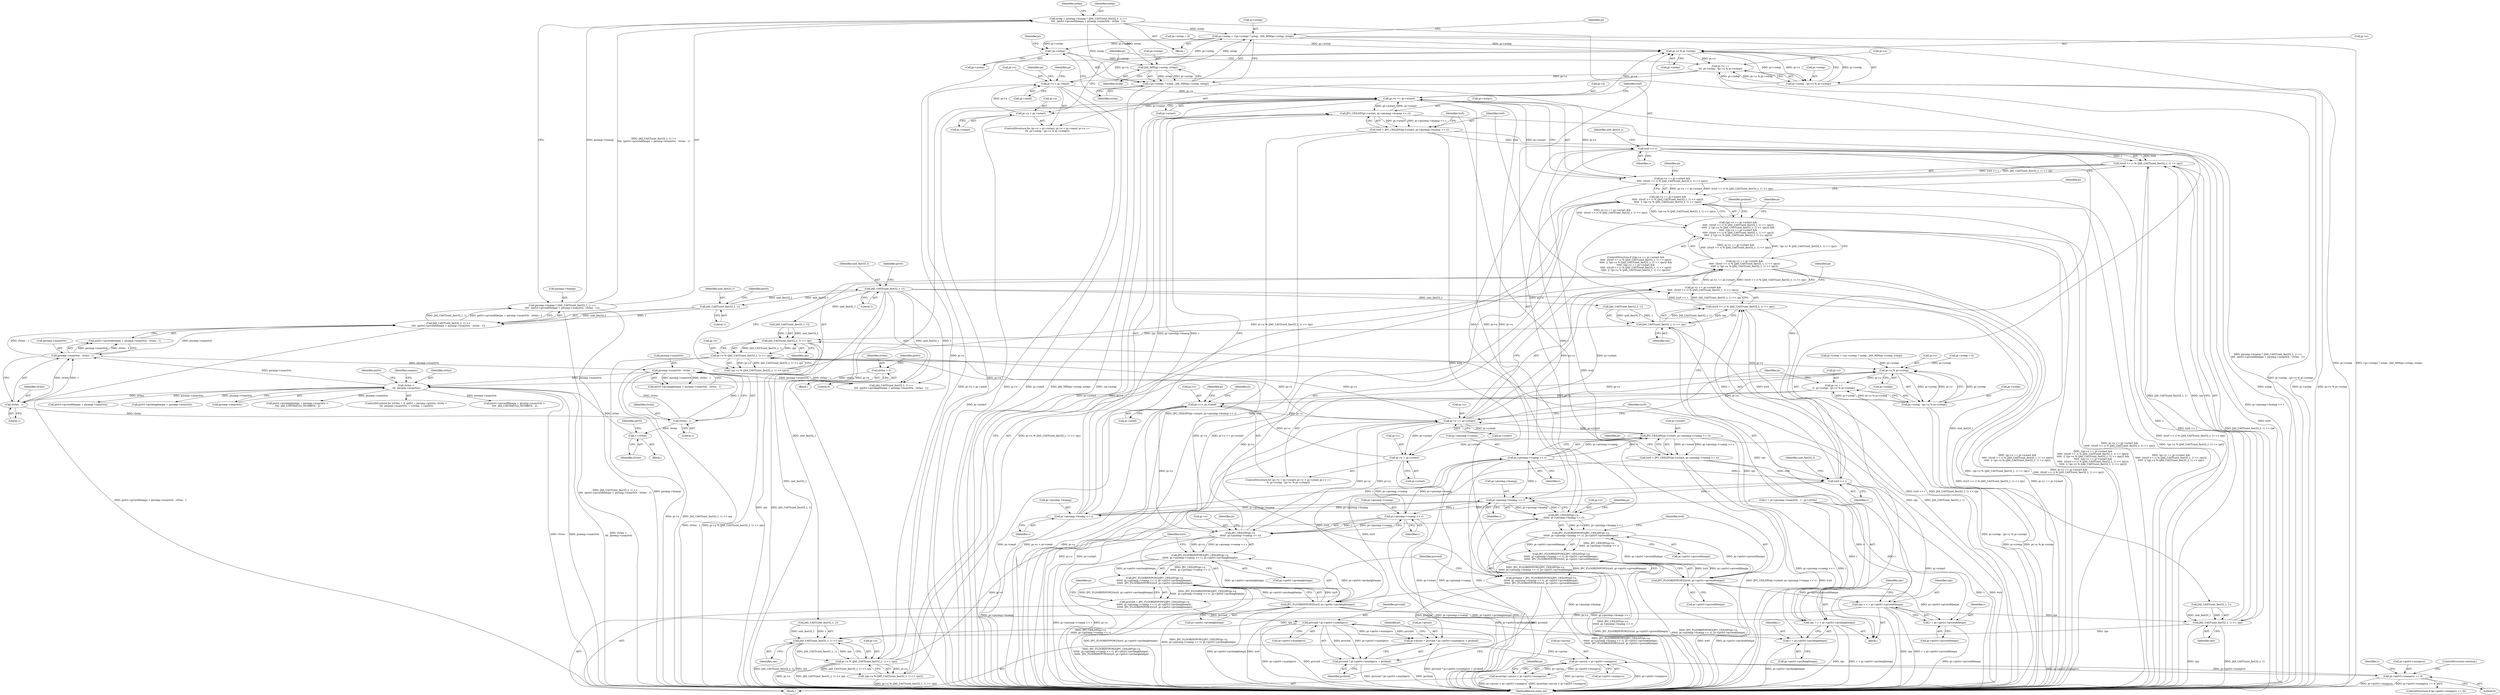 digraph "0_jasper_f25486c3d4aa472fec79150f2c41ed4333395d3d@integer" {
"1000212" [label="(Call,xstep = picomp->hsamp * (JAS_CAST(uint_fast32_t, 1) <<\n\t\t\t\t  (pirlvl->prcwidthexpn + picomp->numrlvls - rlvlno - 1)))"];
"1000214" [label="(Call,picomp->hsamp * (JAS_CAST(uint_fast32_t, 1) <<\n\t\t\t\t  (pirlvl->prcwidthexpn + picomp->numrlvls - rlvlno - 1)))"];
"1000218" [label="(Call,JAS_CAST(uint_fast32_t, 1) <<\n\t\t\t\t  (pirlvl->prcwidthexpn + picomp->numrlvls - rlvlno - 1))"];
"1000219" [label="(Call,JAS_CAST(uint_fast32_t, 1))"];
"1000240" [label="(Call,JAS_CAST(uint_fast32_t, 1))"];
"1000226" [label="(Call,picomp->numrlvls - rlvlno - 1)"];
"1000173" [label="(Call,rlvlno <\n \t\t\t  picomp->numrlvls)"];
"1000165" [label="(Call,rlvlno = 0)"];
"1000179" [label="(Call,++rlvlno)"];
"1000251" [label="(Call,rlvlno - 1)"];
"1000230" [label="(Call,rlvlno - 1)"];
"1000247" [label="(Call,picomp->numrlvls - rlvlno - 1)"];
"1000254" [label="(Call,pi->xstep = (!pi->xstep) ? xstep : JAS_MIN(pi->xstep, xstep))"];
"1000259" [label="(Call,!pi->xstep)"];
"1000264" [label="(Call,JAS_MIN(pi->xstep, xstep))"];
"1000258" [label="(Call,(!pi->xstep) ? xstep : JAS_MIN(pi->xstep, xstep))"];
"1000371" [label="(Call,pi->x % pi->xstep)"];
"1000363" [label="(Call,pi->x +=\n\t\t\t  pi->xstep - (pi->x % pi->xstep))"];
"1000356" [label="(Call,pi->x < pi->xend)"];
"1000524" [label="(Call,pi->x == pi->xstart)"];
"1000349" [label="(Call,pi->x = pi->xstart)"];
"1000496" [label="(Call,JPC_CEILDIV(pi->xstart, pi->picomp->hsamp << r))"];
"1000494" [label="(Call,trx0 = JPC_CEILDIV(pi->xstart, pi->picomp->hsamp << r))"];
"1000532" [label="(Call,trx0 << r)"];
"1000531" [label="(Call,(trx0 << r) % (JAS_CAST(uint_fast32_t, 1) << rpx))"];
"1000523" [label="(Call,pi->x == pi->xstart &&\n\t\t\t\t\t  ((trx0 << r) % (JAS_CAST(uint_fast32_t, 1) << rpx)))"];
"1000522" [label="(Call,(pi->x == pi->xstart &&\n\t\t\t\t\t  ((trx0 << r) % (JAS_CAST(uint_fast32_t, 1) << rpx)))\n\t\t\t\t\t  || !(pi->x % (JAS_CAST(uint_fast32_t, 1) << rpx)))"];
"1000521" [label="(Call,((pi->x == pi->xstart &&\n\t\t\t\t\t  ((trx0 << r) % (JAS_CAST(uint_fast32_t, 1) << rpx)))\n\t\t\t\t\t  || !(pi->x % (JAS_CAST(uint_fast32_t, 1) << rpx))) &&\n\t\t\t\t\t  ((pi->y == pi->ystart &&\n\t\t\t\t\t  ((try0 << r) % (JAS_CAST(uint_fast32_t, 1) << rpy)))\n\t\t\t\t\t  || !(pi->y % (JAS_CAST(uint_fast32_t, 1) << rpy))))"];
"1000560" [label="(Call,try0 << r)"];
"1000559" [label="(Call,(try0 << r) % (JAS_CAST(uint_fast32_t, 1) << rpy))"];
"1000551" [label="(Call,pi->y == pi->ystart &&\n\t\t\t\t\t  ((try0 << r) % (JAS_CAST(uint_fast32_t, 1) << rpy)))"];
"1000550" [label="(Call,(pi->y == pi->ystart &&\n\t\t\t\t\t  ((try0 << r) % (JAS_CAST(uint_fast32_t, 1) << rpy)))\n\t\t\t\t\t  || !(pi->y % (JAS_CAST(uint_fast32_t, 1) << rpy)))"];
"1000587" [label="(Call,pi->picomp->hsamp << r)"];
"1000500" [label="(Call,pi->picomp->hsamp << r)"];
"1000513" [label="(Call,pi->picomp->vsamp << r)"];
"1000509" [label="(Call,JPC_CEILDIV(pi->ystart, pi->picomp->vsamp << r))"];
"1000318" [label="(Call,pi->y = pi->ystart)"];
"1000325" [label="(Call,pi->y < pi->yend)"];
"1000340" [label="(Call,pi->y % pi->ystep)"];
"1000332" [label="(Call,pi->y +=\n\t\t  pi->ystep - (pi->y % pi->ystep))"];
"1000336" [label="(Call,pi->ystep - (pi->y % pi->ystep))"];
"1000552" [label="(Call,pi->y == pi->ystart)"];
"1000569" [label="(Call,pi->y % (JAS_CAST(uint_fast32_t, 1) << rpy))"];
"1000568" [label="(Call,!(pi->y % (JAS_CAST(uint_fast32_t, 1) << rpy)))"];
"1000610" [label="(Call,JPC_CEILDIV(pi->y,\n\t\t\t\t\t\t  pi->picomp->vsamp << r))"];
"1000609" [label="(Call,JPC_FLOORDIVPOW2(JPC_CEILDIV(pi->y,\n\t\t\t\t\t\t  pi->picomp->vsamp << r), pi->pirlvl->prcheightexpn))"];
"1000608" [label="(Call,JPC_FLOORDIVPOW2(JPC_CEILDIV(pi->y,\n\t\t\t\t\t\t  pi->picomp->vsamp << r), pi->pirlvl->prcheightexpn) -\n\t\t\t\t\t\t  JPC_FLOORDIVPOW2(try0, pi->pirlvl->prcheightexpn))"];
"1000606" [label="(Call,prcvind = JPC_FLOORDIVPOW2(JPC_CEILDIV(pi->y,\n\t\t\t\t\t\t  pi->picomp->vsamp << r), pi->pirlvl->prcheightexpn) -\n\t\t\t\t\t\t  JPC_FLOORDIVPOW2(try0, pi->pirlvl->prcheightexpn))"];
"1000638" [label="(Call,prcvind * pi->pirlvl->numhprcs)"];
"1000633" [label="(Call,pi->prcno = prcvind * pi->pirlvl->numhprcs + prchind)"];
"1000647" [label="(Call,pi->prcno < pi->pirlvl->numprcs)"];
"1000454" [label="(Call,pi->pirlvl->numprcs == 0)"];
"1000646" [label="(Call,assert(pi->prcno < pi->pirlvl->numprcs))"];
"1000637" [label="(Call,prcvind * pi->pirlvl->numhprcs + prchind)"];
"1000626" [label="(Call,JPC_FLOORDIVPOW2(try0, pi->pirlvl->prcheightexpn))"];
"1000485" [label="(Call,rpy = r + pi->pirlvl->prcheightexpn)"];
"1000563" [label="(Call,JAS_CAST(uint_fast32_t, 1) << rpy)"];
"1000573" [label="(Call,JAS_CAST(uint_fast32_t, 1) << rpy)"];
"1000487" [label="(Call,r + pi->pirlvl->prcheightexpn)"];
"1000507" [label="(Call,try0 = JPC_CEILDIV(pi->ystart, pi->picomp->vsamp << r))"];
"1000614" [label="(Call,pi->picomp->vsamp << r)"];
"1000583" [label="(Call,JPC_CEILDIV(pi->x,\n\t\t\t\t\t\t  pi->picomp->hsamp << r))"];
"1000582" [label="(Call,JPC_FLOORDIVPOW2(JPC_CEILDIV(pi->x,\n\t\t\t\t\t\t  pi->picomp->hsamp << r), pi->pirlvl->prcwidthexpn))"];
"1000581" [label="(Call,JPC_FLOORDIVPOW2(JPC_CEILDIV(pi->x,\n\t\t\t\t\t\t  pi->picomp->hsamp << r), pi->pirlvl->prcwidthexpn) -\n\t\t\t\t\t\t  JPC_FLOORDIVPOW2(trx0, pi->pirlvl->prcwidthexpn))"];
"1000579" [label="(Call,prchind = JPC_FLOORDIVPOW2(JPC_CEILDIV(pi->x,\n\t\t\t\t\t\t  pi->picomp->hsamp << r), pi->pirlvl->prcwidthexpn) -\n\t\t\t\t\t\t  JPC_FLOORDIVPOW2(trx0, pi->pirlvl->prcwidthexpn))"];
"1000599" [label="(Call,JPC_FLOORDIVPOW2(trx0, pi->pirlvl->prcwidthexpn))"];
"1000476" [label="(Call,rpx = r + pi->pirlvl->prcwidthexpn)"];
"1000535" [label="(Call,JAS_CAST(uint_fast32_t, 1) << rpx)"];
"1000545" [label="(Call,JAS_CAST(uint_fast32_t, 1) << rpx)"];
"1000541" [label="(Call,pi->x % (JAS_CAST(uint_fast32_t, 1) << rpx))"];
"1000540" [label="(Call,!(pi->x % (JAS_CAST(uint_fast32_t, 1) << rpx)))"];
"1000478" [label="(Call,r + pi->pirlvl->prcwidthexpn)"];
"1000367" [label="(Call,pi->xstep - (pi->x % pi->xstep))"];
"1000351" [label="(Identifier,pi)"];
"1000227" [label="(Call,picomp->numrlvls)"];
"1000649" [label="(Identifier,pi)"];
"1000588" [label="(Call,pi->picomp->hsamp)"];
"1000577" [label="(Identifier,rpy)"];
"1000638" [label="(Call,prcvind * pi->pirlvl->numhprcs)"];
"1000621" [label="(Call,pi->pirlvl->prcheightexpn)"];
"1000606" [label="(Call,prcvind = JPC_FLOORDIVPOW2(JPC_CEILDIV(pi->y,\n\t\t\t\t\t\t  pi->picomp->vsamp << r), pi->pirlvl->prcheightexpn) -\n\t\t\t\t\t\t  JPC_FLOORDIVPOW2(try0, pi->pirlvl->prcheightexpn))"];
"1000165" [label="(Call,rlvlno = 0)"];
"1000550" [label="(Call,(pi->y == pi->ystart &&\n\t\t\t\t\t  ((try0 << r) % (JAS_CAST(uint_fast32_t, 1) << rpy)))\n\t\t\t\t\t  || !(pi->y % (JAS_CAST(uint_fast32_t, 1) << rpy)))"];
"1000327" [label="(Identifier,pi)"];
"1000353" [label="(Call,pi->xstart)"];
"1000254" [label="(Call,pi->xstep = (!pi->xstep) ? xstep : JAS_MIN(pi->xstep, xstep))"];
"1000640" [label="(Call,pi->pirlvl->numhprcs)"];
"1000634" [label="(Call,pi->prcno)"];
"1000564" [label="(Call,JAS_CAST(uint_fast32_t, 1))"];
"1000532" [label="(Call,trx0 << r)"];
"1000269" [label="(Call,pi->ystep = (!pi->ystep) ? ystep : JAS_MIN(pi->ystep, ystep))"];
"1000243" [label="(Call,pirlvl->prcheightexpn + picomp->numrlvls - rlvlno - 1)"];
"1000479" [label="(Identifier,r)"];
"1000212" [label="(Call,xstep = picomp->hsamp * (JAS_CAST(uint_fast32_t, 1) <<\n\t\t\t\t  (pirlvl->prcwidthexpn + picomp->numrlvls - rlvlno - 1)))"];
"1000541" [label="(Call,pi->x % (JAS_CAST(uint_fast32_t, 1) << rpx))"];
"1000218" [label="(Call,JAS_CAST(uint_fast32_t, 1) <<\n\t\t\t\t  (pirlvl->prcwidthexpn + picomp->numrlvls - rlvlno - 1))"];
"1000537" [label="(Identifier,uint_fast32_t)"];
"1000551" [label="(Call,pi->y == pi->ystart &&\n\t\t\t\t\t  ((try0 << r) % (JAS_CAST(uint_fast32_t, 1) << rpy)))"];
"1000356" [label="(Call,pi->x < pi->xend)"];
"1000242" [label="(Literal,1)"];
"1000159" [label="(Identifier,compno)"];
"1000255" [label="(Call,pi->xstep)"];
"1000186" [label="(Call,pirlvl->prcwidthexpn + picomp->numrlvls >\n \t\t\t\t  JAS_UINTFAST32_NUMBITS - 2)"];
"1000528" [label="(Call,pi->xstart)"];
"1000531" [label="(Call,(trx0 << r) % (JAS_CAST(uint_fast32_t, 1) << rpx))"];
"1000507" [label="(Call,try0 = JPC_CEILDIV(pi->ystart, pi->picomp->vsamp << r))"];
"1000336" [label="(Call,pi->ystep - (pi->y % pi->ystep))"];
"1000260" [label="(Call,pi->xstep)"];
"1000523" [label="(Call,pi->x == pi->xstart &&\n\t\t\t\t\t  ((trx0 << r) % (JAS_CAST(uint_fast32_t, 1) << rpx)))"];
"1000561" [label="(Identifier,try0)"];
"1000608" [label="(Call,JPC_FLOORDIVPOW2(JPC_CEILDIV(pi->y,\n\t\t\t\t\t\t  pi->picomp->vsamp << r), pi->pirlvl->prcheightexpn) -\n\t\t\t\t\t\t  JPC_FLOORDIVPOW2(try0, pi->pirlvl->prcheightexpn))"];
"1000645" [label="(Identifier,prchind)"];
"1000454" [label="(Call,pi->pirlvl->numprcs == 0)"];
"1000221" [label="(Literal,1)"];
"1000477" [label="(Identifier,rpx)"];
"1000187" [label="(Call,pirlvl->prcwidthexpn + picomp->numrlvls)"];
"1000341" [label="(Call,pi->y)"];
"1000183" [label="(Block,)"];
"1000611" [label="(Call,pi->y)"];
"1000647" [label="(Call,pi->prcno < pi->pirlvl->numprcs)"];
"1000486" [label="(Identifier,rpy)"];
"1000601" [label="(Call,pi->pirlvl->prcwidthexpn)"];
"1000326" [label="(Call,pi->y)"];
"1000545" [label="(Call,JAS_CAST(uint_fast32_t, 1) << rpx)"];
"1000584" [label="(Call,pi->x)"];
"1000568" [label="(Call,!(pi->y % (JAS_CAST(uint_fast32_t, 1) << rpy)))"];
"1000314" [label="(Identifier,pi)"];
"1000215" [label="(Call,picomp->hsamp)"];
"1000348" [label="(ControlStructure,for (pi->x = pi->xstart; pi->x < pi->xend; pi->x +=\n\t\t\t  pi->xstep - (pi->x % pi->xstep)))"];
"1000556" [label="(Call,pi->ystart)"];
"1000251" [label="(Call,rlvlno - 1)"];
"1000573" [label="(Call,JAS_CAST(uint_fast32_t, 1) << rpy)"];
"1000635" [label="(Identifier,pi)"];
"1000600" [label="(Identifier,trx0)"];
"1000248" [label="(Call,picomp->numrlvls)"];
"1000174" [label="(Identifier,rlvlno)"];
"1000508" [label="(Identifier,try0)"];
"1000137" [label="(Call,pi->ystep = 0)"];
"1000234" [label="(Identifier,ystep)"];
"1000372" [label="(Call,pi->x)"];
"1000318" [label="(Call,pi->y = pi->ystart)"];
"1000214" [label="(Call,picomp->hsamp * (JAS_CAST(uint_fast32_t, 1) <<\n\t\t\t\t  (pirlvl->prcwidthexpn + picomp->numrlvls - rlvlno - 1)))"];
"1000596" [label="(Identifier,pi)"];
"1000258" [label="(Call,(!pi->xstep) ? xstep : JAS_MIN(pi->xstep, xstep))"];
"1000478" [label="(Call,r + pi->pirlvl->prcwidthexpn)"];
"1000536" [label="(Call,JAS_CAST(uint_fast32_t, 1))"];
"1000375" [label="(Call,pi->xstep)"];
"1000268" [label="(Identifier,xstep)"];
"1000198" [label="(Call,pirlvl->prcheightexpn + picomp->numrlvls)"];
"1000213" [label="(Identifier,xstep)"];
"1000349" [label="(Call,pi->x = pi->xstart)"];
"1000525" [label="(Call,pi->x)"];
"1000224" [label="(Identifier,pirlvl)"];
"1000609" [label="(Call,JPC_FLOORDIVPOW2(JPC_CEILDIV(pi->y,\n\t\t\t\t\t\t  pi->picomp->vsamp << r), pi->pirlvl->prcheightexpn))"];
"1000241" [label="(Identifier,uint_fast32_t)"];
"1000543" [label="(Identifier,pi)"];
"1000175" [label="(Call,picomp->numrlvls)"];
"1000513" [label="(Call,pi->picomp->vsamp << r)"];
"1000563" [label="(Call,JAS_CAST(uint_fast32_t, 1) << rpy)"];
"1000178" [label="(Block,)"];
"1000552" [label="(Call,pi->y == pi->ystart)"];
"1000633" [label="(Call,pi->prcno = prcvind * pi->pirlvl->numhprcs + prchind)"];
"1000712" [label="(MethodReturn,static int)"];
"1000266" [label="(Identifier,pi)"];
"1000578" [label="(Block,)"];
"1000626" [label="(Call,JPC_FLOORDIVPOW2(try0, pi->pirlvl->prcheightexpn))"];
"1000535" [label="(Call,JAS_CAST(uint_fast32_t, 1) << rpx)"];
"1000367" [label="(Call,pi->xstep - (pi->x % pi->xstep))"];
"1000464" [label="(Identifier,r)"];
"1000610" [label="(Call,JPC_CEILDIV(pi->y,\n\t\t\t\t\t\t  pi->picomp->vsamp << r))"];
"1000371" [label="(Call,pi->x % pi->xstep)"];
"1000360" [label="(Call,pi->xend)"];
"1000485" [label="(Call,rpy = r + pi->pirlvl->prcheightexpn)"];
"1000521" [label="(Call,((pi->x == pi->xstart &&\n\t\t\t\t\t  ((trx0 << r) % (JAS_CAST(uint_fast32_t, 1) << rpx)))\n\t\t\t\t\t  || !(pi->x % (JAS_CAST(uint_fast32_t, 1) << rpx))) &&\n\t\t\t\t\t  ((pi->y == pi->ystart &&\n\t\t\t\t\t  ((try0 << r) % (JAS_CAST(uint_fast32_t, 1) << rpy)))\n\t\t\t\t\t  || !(pi->y % (JAS_CAST(uint_fast32_t, 1) << rpy))))"];
"1000646" [label="(Call,assert(pi->prcno < pi->pirlvl->numprcs))"];
"1000526" [label="(Identifier,pi)"];
"1000166" [label="(Identifier,rlvlno)"];
"1000496" [label="(Call,JPC_CEILDIV(pi->xstart, pi->picomp->hsamp << r))"];
"1000520" [label="(ControlStructure,if (((pi->x == pi->xstart &&\n\t\t\t\t\t  ((trx0 << r) % (JAS_CAST(uint_fast32_t, 1) << rpx)))\n\t\t\t\t\t  || !(pi->x % (JAS_CAST(uint_fast32_t, 1) << rpx))) &&\n\t\t\t\t\t  ((pi->y == pi->ystart &&\n\t\t\t\t\t  ((try0 << r) % (JAS_CAST(uint_fast32_t, 1) << rpy)))\n\t\t\t\t\t  || !(pi->y % (JAS_CAST(uint_fast32_t, 1) << rpy)))))"];
"1000546" [label="(Call,JAS_CAST(uint_fast32_t, 1))"];
"1000337" [label="(Call,pi->ystep)"];
"1000581" [label="(Call,JPC_FLOORDIVPOW2(JPC_CEILDIV(pi->x,\n\t\t\t\t\t\t  pi->picomp->hsamp << r), pi->pirlvl->prcwidthexpn) -\n\t\t\t\t\t\t  JPC_FLOORDIVPOW2(trx0, pi->pirlvl->prcwidthexpn))"];
"1000522" [label="(Call,(pi->x == pi->xstart &&\n\t\t\t\t\t  ((trx0 << r) % (JAS_CAST(uint_fast32_t, 1) << rpx)))\n\t\t\t\t\t  || !(pi->x % (JAS_CAST(uint_fast32_t, 1) << rpx)))"];
"1000637" [label="(Call,prcvind * pi->pirlvl->numhprcs + prchind)"];
"1000639" [label="(Identifier,prcvind)"];
"1000173" [label="(Call,rlvlno <\n \t\t\t  picomp->numrlvls)"];
"1000628" [label="(Call,pi->pirlvl->prcheightexpn)"];
"1000222" [label="(Call,pirlvl->prcwidthexpn + picomp->numrlvls - rlvlno - 1)"];
"1000648" [label="(Call,pi->prcno)"];
"1000259" [label="(Call,!pi->xstep)"];
"1000357" [label="(Call,pi->x)"];
"1000322" [label="(Call,pi->ystart)"];
"1000240" [label="(Call,JAS_CAST(uint_fast32_t, 1))"];
"1000169" [label="(Identifier,pirlvl)"];
"1000559" [label="(Call,(try0 << r) % (JAS_CAST(uint_fast32_t, 1) << rpy))"];
"1000514" [label="(Call,pi->picomp->vsamp)"];
"1000334" [label="(Identifier,pi)"];
"1000569" [label="(Call,pi->y % (JAS_CAST(uint_fast32_t, 1) << rpy))"];
"1000587" [label="(Call,pi->picomp->hsamp << r)"];
"1000489" [label="(Call,pi->pirlvl->prcheightexpn)"];
"1000488" [label="(Identifier,r)"];
"1000594" [label="(Call,pi->pirlvl->prcwidthexpn)"];
"1000554" [label="(Identifier,pi)"];
"1000476" [label="(Call,rpx = r + pi->pirlvl->prcwidthexpn)"];
"1000252" [label="(Identifier,rlvlno)"];
"1000265" [label="(Call,pi->xstep)"];
"1000580" [label="(Identifier,prchind)"];
"1000460" [label="(Literal,0)"];
"1000219" [label="(Call,JAS_CAST(uint_fast32_t, 1))"];
"1000164" [label="(Block,)"];
"1000383" [label="(Identifier,pi)"];
"1000509" [label="(Call,JPC_CEILDIV(pi->ystart, pi->picomp->vsamp << r))"];
"1000364" [label="(Call,pi->x)"];
"1000340" [label="(Call,pi->y % pi->ystep)"];
"1000627" [label="(Identifier,try0)"];
"1000332" [label="(Call,pi->y +=\n\t\t  pi->ystep - (pi->y % pi->ystep))"];
"1000542" [label="(Call,pi->x)"];
"1000607" [label="(Identifier,prcvind)"];
"1000231" [label="(Identifier,rlvlno)"];
"1000510" [label="(Call,pi->ystart)"];
"1000182" [label="(Identifier,pirlvl)"];
"1000480" [label="(Call,pi->pirlvl->prcwidthexpn)"];
"1000553" [label="(Call,pi->y)"];
"1000245" [label="(Identifier,pirlvl)"];
"1000533" [label="(Identifier,trx0)"];
"1000579" [label="(Call,prchind = JPC_FLOORDIVPOW2(JPC_CEILDIV(pi->x,\n\t\t\t\t\t\t  pi->picomp->hsamp << r), pi->pirlvl->prcwidthexpn) -\n\t\t\t\t\t\t  JPC_FLOORDIVPOW2(trx0, pi->pirlvl->prcwidthexpn))"];
"1000453" [label="(ControlStructure,if (pi->pirlvl->numprcs == 0))"];
"1000497" [label="(Call,pi->xstart)"];
"1000132" [label="(Call,pi->xstep = 0)"];
"1000363" [label="(Call,pi->x +=\n\t\t\t  pi->xstep - (pi->x % pi->xstep))"];
"1000583" [label="(Call,JPC_CEILDIV(pi->x,\n\t\t\t\t\t\t  pi->picomp->hsamp << r))"];
"1000562" [label="(Identifier,r)"];
"1000549" [label="(Identifier,rpx)"];
"1000540" [label="(Call,!(pi->x % (JAS_CAST(uint_fast32_t, 1) << rpx)))"];
"1000179" [label="(Call,++rlvlno)"];
"1000524" [label="(Call,pi->x == pi->xstart)"];
"1000271" [label="(Identifier,pi)"];
"1000593" [label="(Identifier,r)"];
"1000368" [label="(Call,pi->xstep)"];
"1000226" [label="(Call,picomp->numrlvls - rlvlno - 1)"];
"1000455" [label="(Call,pi->pirlvl->numprcs)"];
"1000325" [label="(Call,pi->y < pi->yend)"];
"1000651" [label="(Call,pi->pirlvl->numprcs)"];
"1000539" [label="(Identifier,rpx)"];
"1000570" [label="(Call,pi->y)"];
"1000614" [label="(Call,pi->picomp->vsamp << r)"];
"1000253" [label="(Literal,1)"];
"1000167" [label="(Literal,0)"];
"1000494" [label="(Call,trx0 = JPC_CEILDIV(pi->xstart, pi->picomp->hsamp << r))"];
"1000500" [label="(Call,pi->picomp->hsamp << r)"];
"1000599" [label="(Call,JPC_FLOORDIVPOW2(trx0, pi->pirlvl->prcwidthexpn))"];
"1000574" [label="(Call,JAS_CAST(uint_fast32_t, 1))"];
"1000519" [label="(Identifier,r)"];
"1000462" [label="(ControlStructure,continue;)"];
"1000317" [label="(ControlStructure,for (pi->y = pi->ystart; pi->y < pi->yend; pi->y +=\n\t\t  pi->ystep - (pi->y % pi->ystep)))"];
"1000329" [label="(Call,pi->yend)"];
"1000197" [label="(Call,pirlvl->prcheightexpn + picomp->numrlvls >\n \t\t\t\t  JAS_UINTFAST32_NUMBITS - 2)"];
"1000659" [label="(Identifier,pi)"];
"1000567" [label="(Identifier,rpy)"];
"1000180" [label="(Identifier,rlvlno)"];
"1000189" [label="(Identifier,pirlvl)"];
"1000620" [label="(Identifier,r)"];
"1000232" [label="(Literal,1)"];
"1000506" [label="(Identifier,r)"];
"1000571" [label="(Identifier,pi)"];
"1000358" [label="(Identifier,pi)"];
"1000264" [label="(Call,JAS_MIN(pi->xstep, xstep))"];
"1000163" [label="(ControlStructure,for (rlvlno = 0, pirlvl = picomp->pirlvls; rlvlno <\n \t\t\t  picomp->numrlvls; ++rlvlno, ++pirlvl))"];
"1000463" [label="(Call,r = pi->picomp->numrlvls - 1 - pi->rlvlno)"];
"1000565" [label="(Identifier,uint_fast32_t)"];
"1000350" [label="(Call,pi->x)"];
"1000534" [label="(Identifier,r)"];
"1000560" [label="(Call,try0 << r)"];
"1000247" [label="(Call,picomp->numrlvls - rlvlno - 1)"];
"1000623" [label="(Identifier,pi)"];
"1000263" [label="(Identifier,xstep)"];
"1000426" [label="(Block,)"];
"1000220" [label="(Identifier,uint_fast32_t)"];
"1000319" [label="(Call,pi->y)"];
"1000501" [label="(Call,pi->picomp->hsamp)"];
"1000333" [label="(Call,pi->y)"];
"1000615" [label="(Call,pi->picomp->vsamp)"];
"1000230" [label="(Call,rlvlno - 1)"];
"1000344" [label="(Call,pi->ystep)"];
"1000420" [label="(Identifier,pi)"];
"1000239" [label="(Call,JAS_CAST(uint_fast32_t, 1) <<\n\t\t\t\t  (pirlvl->prcheightexpn + picomp->numrlvls - rlvlno - 1))"];
"1000487" [label="(Call,r + pi->pirlvl->prcheightexpn)"];
"1000582" [label="(Call,JPC_FLOORDIVPOW2(JPC_CEILDIV(pi->x,\n\t\t\t\t\t\t  pi->picomp->hsamp << r), pi->pirlvl->prcwidthexpn))"];
"1000495" [label="(Identifier,trx0)"];
"1000212" -> "1000183"  [label="AST: "];
"1000212" -> "1000214"  [label="CFG: "];
"1000213" -> "1000212"  [label="AST: "];
"1000214" -> "1000212"  [label="AST: "];
"1000234" -> "1000212"  [label="CFG: "];
"1000212" -> "1000712"  [label="DDG: picomp->hsamp * (JAS_CAST(uint_fast32_t, 1) <<\n\t\t\t\t  (pirlvl->prcwidthexpn + picomp->numrlvls - rlvlno - 1))"];
"1000214" -> "1000212"  [label="DDG: picomp->hsamp"];
"1000214" -> "1000212"  [label="DDG: JAS_CAST(uint_fast32_t, 1) <<\n\t\t\t\t  (pirlvl->prcwidthexpn + picomp->numrlvls - rlvlno - 1)"];
"1000212" -> "1000254"  [label="DDG: xstep"];
"1000212" -> "1000258"  [label="DDG: xstep"];
"1000212" -> "1000264"  [label="DDG: xstep"];
"1000214" -> "1000218"  [label="CFG: "];
"1000215" -> "1000214"  [label="AST: "];
"1000218" -> "1000214"  [label="AST: "];
"1000214" -> "1000712"  [label="DDG: JAS_CAST(uint_fast32_t, 1) <<\n\t\t\t\t  (pirlvl->prcwidthexpn + picomp->numrlvls - rlvlno - 1)"];
"1000214" -> "1000712"  [label="DDG: picomp->hsamp"];
"1000218" -> "1000214"  [label="DDG: JAS_CAST(uint_fast32_t, 1)"];
"1000218" -> "1000214"  [label="DDG: pirlvl->prcwidthexpn + picomp->numrlvls - rlvlno - 1"];
"1000218" -> "1000222"  [label="CFG: "];
"1000219" -> "1000218"  [label="AST: "];
"1000222" -> "1000218"  [label="AST: "];
"1000218" -> "1000712"  [label="DDG: pirlvl->prcwidthexpn + picomp->numrlvls - rlvlno - 1"];
"1000219" -> "1000218"  [label="DDG: uint_fast32_t"];
"1000219" -> "1000218"  [label="DDG: 1"];
"1000226" -> "1000218"  [label="DDG: picomp->numrlvls"];
"1000226" -> "1000218"  [label="DDG: rlvlno - 1"];
"1000219" -> "1000221"  [label="CFG: "];
"1000220" -> "1000219"  [label="AST: "];
"1000221" -> "1000219"  [label="AST: "];
"1000224" -> "1000219"  [label="CFG: "];
"1000240" -> "1000219"  [label="DDG: uint_fast32_t"];
"1000219" -> "1000240"  [label="DDG: uint_fast32_t"];
"1000240" -> "1000239"  [label="AST: "];
"1000240" -> "1000242"  [label="CFG: "];
"1000241" -> "1000240"  [label="AST: "];
"1000242" -> "1000240"  [label="AST: "];
"1000245" -> "1000240"  [label="CFG: "];
"1000240" -> "1000712"  [label="DDG: uint_fast32_t"];
"1000240" -> "1000239"  [label="DDG: uint_fast32_t"];
"1000240" -> "1000239"  [label="DDG: 1"];
"1000240" -> "1000536"  [label="DDG: uint_fast32_t"];
"1000240" -> "1000546"  [label="DDG: uint_fast32_t"];
"1000240" -> "1000564"  [label="DDG: uint_fast32_t"];
"1000240" -> "1000574"  [label="DDG: uint_fast32_t"];
"1000226" -> "1000222"  [label="AST: "];
"1000226" -> "1000230"  [label="CFG: "];
"1000227" -> "1000226"  [label="AST: "];
"1000230" -> "1000226"  [label="AST: "];
"1000222" -> "1000226"  [label="CFG: "];
"1000226" -> "1000222"  [label="DDG: picomp->numrlvls"];
"1000226" -> "1000222"  [label="DDG: rlvlno - 1"];
"1000173" -> "1000226"  [label="DDG: picomp->numrlvls"];
"1000230" -> "1000226"  [label="DDG: rlvlno"];
"1000230" -> "1000226"  [label="DDG: 1"];
"1000226" -> "1000247"  [label="DDG: picomp->numrlvls"];
"1000173" -> "1000163"  [label="AST: "];
"1000173" -> "1000175"  [label="CFG: "];
"1000174" -> "1000173"  [label="AST: "];
"1000175" -> "1000173"  [label="AST: "];
"1000189" -> "1000173"  [label="CFG: "];
"1000159" -> "1000173"  [label="CFG: "];
"1000173" -> "1000712"  [label="DDG: rlvlno <\n \t\t\t  picomp->numrlvls"];
"1000173" -> "1000712"  [label="DDG: rlvlno"];
"1000173" -> "1000712"  [label="DDG: picomp->numrlvls"];
"1000165" -> "1000173"  [label="DDG: rlvlno"];
"1000179" -> "1000173"  [label="DDG: rlvlno"];
"1000247" -> "1000173"  [label="DDG: picomp->numrlvls"];
"1000173" -> "1000186"  [label="DDG: picomp->numrlvls"];
"1000173" -> "1000187"  [label="DDG: picomp->numrlvls"];
"1000173" -> "1000197"  [label="DDG: picomp->numrlvls"];
"1000173" -> "1000198"  [label="DDG: picomp->numrlvls"];
"1000173" -> "1000230"  [label="DDG: rlvlno"];
"1000165" -> "1000164"  [label="AST: "];
"1000165" -> "1000167"  [label="CFG: "];
"1000166" -> "1000165"  [label="AST: "];
"1000167" -> "1000165"  [label="AST: "];
"1000169" -> "1000165"  [label="CFG: "];
"1000179" -> "1000178"  [label="AST: "];
"1000179" -> "1000180"  [label="CFG: "];
"1000180" -> "1000179"  [label="AST: "];
"1000182" -> "1000179"  [label="CFG: "];
"1000251" -> "1000179"  [label="DDG: rlvlno"];
"1000251" -> "1000247"  [label="AST: "];
"1000251" -> "1000253"  [label="CFG: "];
"1000252" -> "1000251"  [label="AST: "];
"1000253" -> "1000251"  [label="AST: "];
"1000247" -> "1000251"  [label="CFG: "];
"1000251" -> "1000247"  [label="DDG: rlvlno"];
"1000251" -> "1000247"  [label="DDG: 1"];
"1000230" -> "1000251"  [label="DDG: rlvlno"];
"1000230" -> "1000232"  [label="CFG: "];
"1000231" -> "1000230"  [label="AST: "];
"1000232" -> "1000230"  [label="AST: "];
"1000247" -> "1000243"  [label="AST: "];
"1000248" -> "1000247"  [label="AST: "];
"1000243" -> "1000247"  [label="CFG: "];
"1000247" -> "1000712"  [label="DDG: rlvlno - 1"];
"1000247" -> "1000239"  [label="DDG: picomp->numrlvls"];
"1000247" -> "1000239"  [label="DDG: rlvlno - 1"];
"1000247" -> "1000243"  [label="DDG: picomp->numrlvls"];
"1000247" -> "1000243"  [label="DDG: rlvlno - 1"];
"1000254" -> "1000183"  [label="AST: "];
"1000254" -> "1000258"  [label="CFG: "];
"1000255" -> "1000254"  [label="AST: "];
"1000258" -> "1000254"  [label="AST: "];
"1000271" -> "1000254"  [label="CFG: "];
"1000254" -> "1000712"  [label="DDG: pi->xstep"];
"1000254" -> "1000712"  [label="DDG: (!pi->xstep) ? xstep : JAS_MIN(pi->xstep, xstep)"];
"1000264" -> "1000254"  [label="DDG: xstep"];
"1000264" -> "1000254"  [label="DDG: pi->xstep"];
"1000254" -> "1000259"  [label="DDG: pi->xstep"];
"1000254" -> "1000371"  [label="DDG: pi->xstep"];
"1000259" -> "1000258"  [label="AST: "];
"1000259" -> "1000260"  [label="CFG: "];
"1000260" -> "1000259"  [label="AST: "];
"1000263" -> "1000259"  [label="CFG: "];
"1000266" -> "1000259"  [label="CFG: "];
"1000132" -> "1000259"  [label="DDG: pi->xstep"];
"1000259" -> "1000264"  [label="DDG: pi->xstep"];
"1000264" -> "1000258"  [label="AST: "];
"1000264" -> "1000268"  [label="CFG: "];
"1000265" -> "1000264"  [label="AST: "];
"1000268" -> "1000264"  [label="AST: "];
"1000258" -> "1000264"  [label="CFG: "];
"1000264" -> "1000258"  [label="DDG: xstep"];
"1000264" -> "1000258"  [label="DDG: pi->xstep"];
"1000258" -> "1000263"  [label="CFG: "];
"1000263" -> "1000258"  [label="AST: "];
"1000258" -> "1000712"  [label="DDG: !pi->xstep"];
"1000258" -> "1000712"  [label="DDG: xstep"];
"1000258" -> "1000712"  [label="DDG: JAS_MIN(pi->xstep, xstep)"];
"1000371" -> "1000367"  [label="AST: "];
"1000371" -> "1000375"  [label="CFG: "];
"1000372" -> "1000371"  [label="AST: "];
"1000375" -> "1000371"  [label="AST: "];
"1000367" -> "1000371"  [label="CFG: "];
"1000371" -> "1000363"  [label="DDG: pi->x"];
"1000371" -> "1000367"  [label="DDG: pi->xstep"];
"1000371" -> "1000367"  [label="DDG: pi->x"];
"1000524" -> "1000371"  [label="DDG: pi->x"];
"1000356" -> "1000371"  [label="DDG: pi->x"];
"1000583" -> "1000371"  [label="DDG: pi->x"];
"1000541" -> "1000371"  [label="DDG: pi->x"];
"1000367" -> "1000371"  [label="DDG: pi->xstep"];
"1000132" -> "1000371"  [label="DDG: pi->xstep"];
"1000363" -> "1000348"  [label="AST: "];
"1000363" -> "1000367"  [label="CFG: "];
"1000364" -> "1000363"  [label="AST: "];
"1000367" -> "1000363"  [label="AST: "];
"1000358" -> "1000363"  [label="CFG: "];
"1000363" -> "1000712"  [label="DDG: pi->xstep - (pi->x % pi->xstep)"];
"1000363" -> "1000356"  [label="DDG: pi->x"];
"1000367" -> "1000363"  [label="DDG: pi->xstep"];
"1000367" -> "1000363"  [label="DDG: pi->x % pi->xstep"];
"1000356" -> "1000348"  [label="AST: "];
"1000356" -> "1000360"  [label="CFG: "];
"1000357" -> "1000356"  [label="AST: "];
"1000360" -> "1000356"  [label="AST: "];
"1000383" -> "1000356"  [label="CFG: "];
"1000334" -> "1000356"  [label="CFG: "];
"1000356" -> "1000712"  [label="DDG: pi->x < pi->xend"];
"1000356" -> "1000712"  [label="DDG: pi->x"];
"1000356" -> "1000712"  [label="DDG: pi->xend"];
"1000349" -> "1000356"  [label="DDG: pi->x"];
"1000356" -> "1000524"  [label="DDG: pi->x"];
"1000524" -> "1000523"  [label="AST: "];
"1000524" -> "1000528"  [label="CFG: "];
"1000525" -> "1000524"  [label="AST: "];
"1000528" -> "1000524"  [label="AST: "];
"1000533" -> "1000524"  [label="CFG: "];
"1000523" -> "1000524"  [label="CFG: "];
"1000524" -> "1000712"  [label="DDG: pi->x"];
"1000524" -> "1000712"  [label="DDG: pi->xstart"];
"1000524" -> "1000349"  [label="DDG: pi->xstart"];
"1000524" -> "1000496"  [label="DDG: pi->xstart"];
"1000524" -> "1000523"  [label="DDG: pi->x"];
"1000524" -> "1000523"  [label="DDG: pi->xstart"];
"1000583" -> "1000524"  [label="DDG: pi->x"];
"1000541" -> "1000524"  [label="DDG: pi->x"];
"1000496" -> "1000524"  [label="DDG: pi->xstart"];
"1000524" -> "1000541"  [label="DDG: pi->x"];
"1000524" -> "1000583"  [label="DDG: pi->x"];
"1000349" -> "1000348"  [label="AST: "];
"1000349" -> "1000353"  [label="CFG: "];
"1000350" -> "1000349"  [label="AST: "];
"1000353" -> "1000349"  [label="AST: "];
"1000358" -> "1000349"  [label="CFG: "];
"1000349" -> "1000712"  [label="DDG: pi->xstart"];
"1000496" -> "1000494"  [label="AST: "];
"1000496" -> "1000500"  [label="CFG: "];
"1000497" -> "1000496"  [label="AST: "];
"1000500" -> "1000496"  [label="AST: "];
"1000494" -> "1000496"  [label="CFG: "];
"1000496" -> "1000712"  [label="DDG: pi->picomp->hsamp << r"];
"1000496" -> "1000494"  [label="DDG: pi->xstart"];
"1000496" -> "1000494"  [label="DDG: pi->picomp->hsamp << r"];
"1000500" -> "1000496"  [label="DDG: pi->picomp->hsamp"];
"1000500" -> "1000496"  [label="DDG: r"];
"1000494" -> "1000426"  [label="AST: "];
"1000495" -> "1000494"  [label="AST: "];
"1000508" -> "1000494"  [label="CFG: "];
"1000494" -> "1000712"  [label="DDG: JPC_CEILDIV(pi->xstart, pi->picomp->hsamp << r)"];
"1000494" -> "1000712"  [label="DDG: trx0"];
"1000494" -> "1000532"  [label="DDG: trx0"];
"1000494" -> "1000599"  [label="DDG: trx0"];
"1000532" -> "1000531"  [label="AST: "];
"1000532" -> "1000534"  [label="CFG: "];
"1000533" -> "1000532"  [label="AST: "];
"1000534" -> "1000532"  [label="AST: "];
"1000537" -> "1000532"  [label="CFG: "];
"1000532" -> "1000712"  [label="DDG: trx0"];
"1000532" -> "1000712"  [label="DDG: r"];
"1000532" -> "1000531"  [label="DDG: trx0"];
"1000532" -> "1000531"  [label="DDG: r"];
"1000513" -> "1000532"  [label="DDG: r"];
"1000532" -> "1000560"  [label="DDG: r"];
"1000532" -> "1000587"  [label="DDG: r"];
"1000532" -> "1000599"  [label="DDG: trx0"];
"1000531" -> "1000523"  [label="AST: "];
"1000531" -> "1000535"  [label="CFG: "];
"1000535" -> "1000531"  [label="AST: "];
"1000523" -> "1000531"  [label="CFG: "];
"1000531" -> "1000712"  [label="DDG: JAS_CAST(uint_fast32_t, 1) << rpx"];
"1000531" -> "1000712"  [label="DDG: trx0 << r"];
"1000531" -> "1000523"  [label="DDG: trx0 << r"];
"1000531" -> "1000523"  [label="DDG: JAS_CAST(uint_fast32_t, 1) << rpx"];
"1000535" -> "1000531"  [label="DDG: JAS_CAST(uint_fast32_t, 1)"];
"1000535" -> "1000531"  [label="DDG: rpx"];
"1000523" -> "1000522"  [label="AST: "];
"1000543" -> "1000523"  [label="CFG: "];
"1000522" -> "1000523"  [label="CFG: "];
"1000523" -> "1000712"  [label="DDG: pi->x == pi->xstart"];
"1000523" -> "1000712"  [label="DDG: (trx0 << r) % (JAS_CAST(uint_fast32_t, 1) << rpx)"];
"1000523" -> "1000522"  [label="DDG: pi->x == pi->xstart"];
"1000523" -> "1000522"  [label="DDG: (trx0 << r) % (JAS_CAST(uint_fast32_t, 1) << rpx)"];
"1000522" -> "1000521"  [label="AST: "];
"1000522" -> "1000540"  [label="CFG: "];
"1000540" -> "1000522"  [label="AST: "];
"1000554" -> "1000522"  [label="CFG: "];
"1000521" -> "1000522"  [label="CFG: "];
"1000522" -> "1000712"  [label="DDG: !(pi->x % (JAS_CAST(uint_fast32_t, 1) << rpx))"];
"1000522" -> "1000712"  [label="DDG: pi->x == pi->xstart &&\n\t\t\t\t\t  ((trx0 << r) % (JAS_CAST(uint_fast32_t, 1) << rpx))"];
"1000522" -> "1000521"  [label="DDG: pi->x == pi->xstart &&\n\t\t\t\t\t  ((trx0 << r) % (JAS_CAST(uint_fast32_t, 1) << rpx))"];
"1000522" -> "1000521"  [label="DDG: !(pi->x % (JAS_CAST(uint_fast32_t, 1) << rpx))"];
"1000540" -> "1000522"  [label="DDG: pi->x % (JAS_CAST(uint_fast32_t, 1) << rpx)"];
"1000521" -> "1000520"  [label="AST: "];
"1000521" -> "1000550"  [label="CFG: "];
"1000550" -> "1000521"  [label="AST: "];
"1000580" -> "1000521"  [label="CFG: "];
"1000420" -> "1000521"  [label="CFG: "];
"1000521" -> "1000712"  [label="DDG: (pi->y == pi->ystart &&\n\t\t\t\t\t  ((try0 << r) % (JAS_CAST(uint_fast32_t, 1) << rpy)))\n\t\t\t\t\t  || !(pi->y % (JAS_CAST(uint_fast32_t, 1) << rpy))"];
"1000521" -> "1000712"  [label="DDG: (pi->x == pi->xstart &&\n\t\t\t\t\t  ((trx0 << r) % (JAS_CAST(uint_fast32_t, 1) << rpx)))\n\t\t\t\t\t  || !(pi->x % (JAS_CAST(uint_fast32_t, 1) << rpx))"];
"1000521" -> "1000712"  [label="DDG: ((pi->x == pi->xstart &&\n\t\t\t\t\t  ((trx0 << r) % (JAS_CAST(uint_fast32_t, 1) << rpx)))\n\t\t\t\t\t  || !(pi->x % (JAS_CAST(uint_fast32_t, 1) << rpx))) &&\n\t\t\t\t\t  ((pi->y == pi->ystart &&\n\t\t\t\t\t  ((try0 << r) % (JAS_CAST(uint_fast32_t, 1) << rpy)))\n\t\t\t\t\t  || !(pi->y % (JAS_CAST(uint_fast32_t, 1) << rpy)))"];
"1000550" -> "1000521"  [label="DDG: pi->y == pi->ystart &&\n\t\t\t\t\t  ((try0 << r) % (JAS_CAST(uint_fast32_t, 1) << rpy))"];
"1000550" -> "1000521"  [label="DDG: !(pi->y % (JAS_CAST(uint_fast32_t, 1) << rpy))"];
"1000560" -> "1000559"  [label="AST: "];
"1000560" -> "1000562"  [label="CFG: "];
"1000561" -> "1000560"  [label="AST: "];
"1000562" -> "1000560"  [label="AST: "];
"1000565" -> "1000560"  [label="CFG: "];
"1000560" -> "1000712"  [label="DDG: r"];
"1000560" -> "1000712"  [label="DDG: try0"];
"1000560" -> "1000559"  [label="DDG: try0"];
"1000560" -> "1000559"  [label="DDG: r"];
"1000507" -> "1000560"  [label="DDG: try0"];
"1000513" -> "1000560"  [label="DDG: r"];
"1000560" -> "1000587"  [label="DDG: r"];
"1000560" -> "1000626"  [label="DDG: try0"];
"1000559" -> "1000551"  [label="AST: "];
"1000559" -> "1000563"  [label="CFG: "];
"1000563" -> "1000559"  [label="AST: "];
"1000551" -> "1000559"  [label="CFG: "];
"1000559" -> "1000712"  [label="DDG: try0 << r"];
"1000559" -> "1000712"  [label="DDG: JAS_CAST(uint_fast32_t, 1) << rpy"];
"1000559" -> "1000551"  [label="DDG: try0 << r"];
"1000559" -> "1000551"  [label="DDG: JAS_CAST(uint_fast32_t, 1) << rpy"];
"1000563" -> "1000559"  [label="DDG: JAS_CAST(uint_fast32_t, 1)"];
"1000563" -> "1000559"  [label="DDG: rpy"];
"1000551" -> "1000550"  [label="AST: "];
"1000551" -> "1000552"  [label="CFG: "];
"1000552" -> "1000551"  [label="AST: "];
"1000571" -> "1000551"  [label="CFG: "];
"1000550" -> "1000551"  [label="CFG: "];
"1000551" -> "1000712"  [label="DDG: (try0 << r) % (JAS_CAST(uint_fast32_t, 1) << rpy)"];
"1000551" -> "1000712"  [label="DDG: pi->y == pi->ystart"];
"1000551" -> "1000550"  [label="DDG: pi->y == pi->ystart"];
"1000551" -> "1000550"  [label="DDG: (try0 << r) % (JAS_CAST(uint_fast32_t, 1) << rpy)"];
"1000552" -> "1000551"  [label="DDG: pi->y"];
"1000552" -> "1000551"  [label="DDG: pi->ystart"];
"1000550" -> "1000568"  [label="CFG: "];
"1000568" -> "1000550"  [label="AST: "];
"1000550" -> "1000712"  [label="DDG: !(pi->y % (JAS_CAST(uint_fast32_t, 1) << rpy))"];
"1000550" -> "1000712"  [label="DDG: pi->y == pi->ystart &&\n\t\t\t\t\t  ((try0 << r) % (JAS_CAST(uint_fast32_t, 1) << rpy))"];
"1000568" -> "1000550"  [label="DDG: pi->y % (JAS_CAST(uint_fast32_t, 1) << rpy)"];
"1000587" -> "1000583"  [label="AST: "];
"1000587" -> "1000593"  [label="CFG: "];
"1000588" -> "1000587"  [label="AST: "];
"1000593" -> "1000587"  [label="AST: "];
"1000583" -> "1000587"  [label="CFG: "];
"1000587" -> "1000712"  [label="DDG: pi->picomp->hsamp"];
"1000587" -> "1000500"  [label="DDG: pi->picomp->hsamp"];
"1000587" -> "1000583"  [label="DDG: pi->picomp->hsamp"];
"1000587" -> "1000583"  [label="DDG: r"];
"1000500" -> "1000587"  [label="DDG: pi->picomp->hsamp"];
"1000513" -> "1000587"  [label="DDG: r"];
"1000587" -> "1000614"  [label="DDG: r"];
"1000500" -> "1000506"  [label="CFG: "];
"1000501" -> "1000500"  [label="AST: "];
"1000506" -> "1000500"  [label="AST: "];
"1000500" -> "1000712"  [label="DDG: pi->picomp->hsamp"];
"1000463" -> "1000500"  [label="DDG: r"];
"1000500" -> "1000513"  [label="DDG: r"];
"1000513" -> "1000509"  [label="AST: "];
"1000513" -> "1000519"  [label="CFG: "];
"1000514" -> "1000513"  [label="AST: "];
"1000519" -> "1000513"  [label="AST: "];
"1000509" -> "1000513"  [label="CFG: "];
"1000513" -> "1000712"  [label="DDG: pi->picomp->vsamp"];
"1000513" -> "1000712"  [label="DDG: r"];
"1000513" -> "1000509"  [label="DDG: pi->picomp->vsamp"];
"1000513" -> "1000509"  [label="DDG: r"];
"1000614" -> "1000513"  [label="DDG: pi->picomp->vsamp"];
"1000513" -> "1000614"  [label="DDG: pi->picomp->vsamp"];
"1000509" -> "1000507"  [label="AST: "];
"1000510" -> "1000509"  [label="AST: "];
"1000507" -> "1000509"  [label="CFG: "];
"1000509" -> "1000712"  [label="DDG: pi->picomp->vsamp << r"];
"1000509" -> "1000712"  [label="DDG: pi->ystart"];
"1000509" -> "1000318"  [label="DDG: pi->ystart"];
"1000509" -> "1000507"  [label="DDG: pi->ystart"];
"1000509" -> "1000507"  [label="DDG: pi->picomp->vsamp << r"];
"1000552" -> "1000509"  [label="DDG: pi->ystart"];
"1000509" -> "1000552"  [label="DDG: pi->ystart"];
"1000318" -> "1000317"  [label="AST: "];
"1000318" -> "1000322"  [label="CFG: "];
"1000319" -> "1000318"  [label="AST: "];
"1000322" -> "1000318"  [label="AST: "];
"1000327" -> "1000318"  [label="CFG: "];
"1000318" -> "1000712"  [label="DDG: pi->ystart"];
"1000552" -> "1000318"  [label="DDG: pi->ystart"];
"1000318" -> "1000325"  [label="DDG: pi->y"];
"1000325" -> "1000317"  [label="AST: "];
"1000325" -> "1000329"  [label="CFG: "];
"1000326" -> "1000325"  [label="AST: "];
"1000329" -> "1000325"  [label="AST: "];
"1000351" -> "1000325"  [label="CFG: "];
"1000314" -> "1000325"  [label="CFG: "];
"1000325" -> "1000712"  [label="DDG: pi->y"];
"1000325" -> "1000712"  [label="DDG: pi->yend"];
"1000325" -> "1000712"  [label="DDG: pi->y < pi->yend"];
"1000332" -> "1000325"  [label="DDG: pi->y"];
"1000325" -> "1000340"  [label="DDG: pi->y"];
"1000325" -> "1000552"  [label="DDG: pi->y"];
"1000325" -> "1000610"  [label="DDG: pi->y"];
"1000340" -> "1000336"  [label="AST: "];
"1000340" -> "1000344"  [label="CFG: "];
"1000341" -> "1000340"  [label="AST: "];
"1000344" -> "1000340"  [label="AST: "];
"1000336" -> "1000340"  [label="CFG: "];
"1000340" -> "1000332"  [label="DDG: pi->y"];
"1000340" -> "1000336"  [label="DDG: pi->ystep"];
"1000340" -> "1000336"  [label="DDG: pi->y"];
"1000552" -> "1000340"  [label="DDG: pi->y"];
"1000610" -> "1000340"  [label="DDG: pi->y"];
"1000569" -> "1000340"  [label="DDG: pi->y"];
"1000269" -> "1000340"  [label="DDG: pi->ystep"];
"1000137" -> "1000340"  [label="DDG: pi->ystep"];
"1000336" -> "1000340"  [label="DDG: pi->ystep"];
"1000332" -> "1000317"  [label="AST: "];
"1000332" -> "1000336"  [label="CFG: "];
"1000333" -> "1000332"  [label="AST: "];
"1000336" -> "1000332"  [label="AST: "];
"1000327" -> "1000332"  [label="CFG: "];
"1000332" -> "1000712"  [label="DDG: pi->ystep - (pi->y % pi->ystep)"];
"1000336" -> "1000332"  [label="DDG: pi->ystep"];
"1000336" -> "1000332"  [label="DDG: pi->y % pi->ystep"];
"1000337" -> "1000336"  [label="AST: "];
"1000336" -> "1000712"  [label="DDG: pi->y % pi->ystep"];
"1000336" -> "1000712"  [label="DDG: pi->ystep"];
"1000552" -> "1000556"  [label="CFG: "];
"1000553" -> "1000552"  [label="AST: "];
"1000556" -> "1000552"  [label="AST: "];
"1000561" -> "1000552"  [label="CFG: "];
"1000552" -> "1000712"  [label="DDG: pi->y"];
"1000552" -> "1000712"  [label="DDG: pi->ystart"];
"1000610" -> "1000552"  [label="DDG: pi->y"];
"1000569" -> "1000552"  [label="DDG: pi->y"];
"1000552" -> "1000569"  [label="DDG: pi->y"];
"1000552" -> "1000610"  [label="DDG: pi->y"];
"1000569" -> "1000568"  [label="AST: "];
"1000569" -> "1000573"  [label="CFG: "];
"1000570" -> "1000569"  [label="AST: "];
"1000573" -> "1000569"  [label="AST: "];
"1000568" -> "1000569"  [label="CFG: "];
"1000569" -> "1000712"  [label="DDG: pi->y"];
"1000569" -> "1000712"  [label="DDG: JAS_CAST(uint_fast32_t, 1) << rpy"];
"1000569" -> "1000568"  [label="DDG: pi->y"];
"1000569" -> "1000568"  [label="DDG: JAS_CAST(uint_fast32_t, 1) << rpy"];
"1000573" -> "1000569"  [label="DDG: JAS_CAST(uint_fast32_t, 1)"];
"1000573" -> "1000569"  [label="DDG: rpy"];
"1000569" -> "1000610"  [label="DDG: pi->y"];
"1000568" -> "1000712"  [label="DDG: pi->y % (JAS_CAST(uint_fast32_t, 1) << rpy)"];
"1000610" -> "1000609"  [label="AST: "];
"1000610" -> "1000614"  [label="CFG: "];
"1000611" -> "1000610"  [label="AST: "];
"1000614" -> "1000610"  [label="AST: "];
"1000623" -> "1000610"  [label="CFG: "];
"1000610" -> "1000712"  [label="DDG: pi->picomp->vsamp << r"];
"1000610" -> "1000712"  [label="DDG: pi->y"];
"1000610" -> "1000609"  [label="DDG: pi->y"];
"1000610" -> "1000609"  [label="DDG: pi->picomp->vsamp << r"];
"1000614" -> "1000610"  [label="DDG: pi->picomp->vsamp"];
"1000614" -> "1000610"  [label="DDG: r"];
"1000609" -> "1000608"  [label="AST: "];
"1000609" -> "1000621"  [label="CFG: "];
"1000621" -> "1000609"  [label="AST: "];
"1000627" -> "1000609"  [label="CFG: "];
"1000609" -> "1000712"  [label="DDG: JPC_CEILDIV(pi->y,\n\t\t\t\t\t\t  pi->picomp->vsamp << r)"];
"1000609" -> "1000608"  [label="DDG: JPC_CEILDIV(pi->y,\n\t\t\t\t\t\t  pi->picomp->vsamp << r)"];
"1000609" -> "1000608"  [label="DDG: pi->pirlvl->prcheightexpn"];
"1000626" -> "1000609"  [label="DDG: pi->pirlvl->prcheightexpn"];
"1000609" -> "1000626"  [label="DDG: pi->pirlvl->prcheightexpn"];
"1000608" -> "1000606"  [label="AST: "];
"1000608" -> "1000626"  [label="CFG: "];
"1000626" -> "1000608"  [label="AST: "];
"1000606" -> "1000608"  [label="CFG: "];
"1000608" -> "1000712"  [label="DDG: JPC_FLOORDIVPOW2(try0, pi->pirlvl->prcheightexpn)"];
"1000608" -> "1000712"  [label="DDG: JPC_FLOORDIVPOW2(JPC_CEILDIV(pi->y,\n\t\t\t\t\t\t  pi->picomp->vsamp << r), pi->pirlvl->prcheightexpn)"];
"1000608" -> "1000606"  [label="DDG: JPC_FLOORDIVPOW2(JPC_CEILDIV(pi->y,\n\t\t\t\t\t\t  pi->picomp->vsamp << r), pi->pirlvl->prcheightexpn)"];
"1000608" -> "1000606"  [label="DDG: JPC_FLOORDIVPOW2(try0, pi->pirlvl->prcheightexpn)"];
"1000626" -> "1000608"  [label="DDG: try0"];
"1000626" -> "1000608"  [label="DDG: pi->pirlvl->prcheightexpn"];
"1000606" -> "1000578"  [label="AST: "];
"1000607" -> "1000606"  [label="AST: "];
"1000635" -> "1000606"  [label="CFG: "];
"1000606" -> "1000712"  [label="DDG: JPC_FLOORDIVPOW2(JPC_CEILDIV(pi->y,\n\t\t\t\t\t\t  pi->picomp->vsamp << r), pi->pirlvl->prcheightexpn) -\n\t\t\t\t\t\t  JPC_FLOORDIVPOW2(try0, pi->pirlvl->prcheightexpn)"];
"1000606" -> "1000638"  [label="DDG: prcvind"];
"1000638" -> "1000637"  [label="AST: "];
"1000638" -> "1000640"  [label="CFG: "];
"1000639" -> "1000638"  [label="AST: "];
"1000640" -> "1000638"  [label="AST: "];
"1000645" -> "1000638"  [label="CFG: "];
"1000638" -> "1000712"  [label="DDG: prcvind"];
"1000638" -> "1000712"  [label="DDG: pi->pirlvl->numhprcs"];
"1000638" -> "1000633"  [label="DDG: prcvind"];
"1000638" -> "1000633"  [label="DDG: pi->pirlvl->numhprcs"];
"1000638" -> "1000637"  [label="DDG: prcvind"];
"1000638" -> "1000637"  [label="DDG: pi->pirlvl->numhprcs"];
"1000633" -> "1000578"  [label="AST: "];
"1000633" -> "1000637"  [label="CFG: "];
"1000634" -> "1000633"  [label="AST: "];
"1000637" -> "1000633"  [label="AST: "];
"1000649" -> "1000633"  [label="CFG: "];
"1000633" -> "1000712"  [label="DDG: prcvind * pi->pirlvl->numhprcs + prchind"];
"1000579" -> "1000633"  [label="DDG: prchind"];
"1000633" -> "1000647"  [label="DDG: pi->prcno"];
"1000647" -> "1000646"  [label="AST: "];
"1000647" -> "1000651"  [label="CFG: "];
"1000648" -> "1000647"  [label="AST: "];
"1000651" -> "1000647"  [label="AST: "];
"1000646" -> "1000647"  [label="CFG: "];
"1000647" -> "1000712"  [label="DDG: pi->pirlvl->numprcs"];
"1000647" -> "1000712"  [label="DDG: pi->prcno"];
"1000647" -> "1000454"  [label="DDG: pi->pirlvl->numprcs"];
"1000647" -> "1000646"  [label="DDG: pi->prcno"];
"1000647" -> "1000646"  [label="DDG: pi->pirlvl->numprcs"];
"1000454" -> "1000647"  [label="DDG: pi->pirlvl->numprcs"];
"1000454" -> "1000453"  [label="AST: "];
"1000454" -> "1000460"  [label="CFG: "];
"1000455" -> "1000454"  [label="AST: "];
"1000460" -> "1000454"  [label="AST: "];
"1000462" -> "1000454"  [label="CFG: "];
"1000464" -> "1000454"  [label="CFG: "];
"1000454" -> "1000712"  [label="DDG: pi->pirlvl->numprcs"];
"1000454" -> "1000712"  [label="DDG: pi->pirlvl->numprcs == 0"];
"1000646" -> "1000578"  [label="AST: "];
"1000659" -> "1000646"  [label="CFG: "];
"1000646" -> "1000712"  [label="DDG: assert(pi->prcno < pi->pirlvl->numprcs)"];
"1000646" -> "1000712"  [label="DDG: pi->prcno < pi->pirlvl->numprcs"];
"1000637" -> "1000645"  [label="CFG: "];
"1000645" -> "1000637"  [label="AST: "];
"1000637" -> "1000712"  [label="DDG: prcvind * pi->pirlvl->numhprcs"];
"1000637" -> "1000712"  [label="DDG: prchind"];
"1000579" -> "1000637"  [label="DDG: prchind"];
"1000626" -> "1000628"  [label="CFG: "];
"1000627" -> "1000626"  [label="AST: "];
"1000628" -> "1000626"  [label="AST: "];
"1000626" -> "1000712"  [label="DDG: try0"];
"1000626" -> "1000712"  [label="DDG: pi->pirlvl->prcheightexpn"];
"1000626" -> "1000485"  [label="DDG: pi->pirlvl->prcheightexpn"];
"1000626" -> "1000487"  [label="DDG: pi->pirlvl->prcheightexpn"];
"1000507" -> "1000626"  [label="DDG: try0"];
"1000485" -> "1000426"  [label="AST: "];
"1000485" -> "1000487"  [label="CFG: "];
"1000486" -> "1000485"  [label="AST: "];
"1000487" -> "1000485"  [label="AST: "];
"1000495" -> "1000485"  [label="CFG: "];
"1000485" -> "1000712"  [label="DDG: rpy"];
"1000485" -> "1000712"  [label="DDG: r + pi->pirlvl->prcheightexpn"];
"1000463" -> "1000485"  [label="DDG: r"];
"1000485" -> "1000563"  [label="DDG: rpy"];
"1000485" -> "1000573"  [label="DDG: rpy"];
"1000563" -> "1000567"  [label="CFG: "];
"1000564" -> "1000563"  [label="AST: "];
"1000567" -> "1000563"  [label="AST: "];
"1000563" -> "1000712"  [label="DDG: rpy"];
"1000563" -> "1000712"  [label="DDG: JAS_CAST(uint_fast32_t, 1)"];
"1000564" -> "1000563"  [label="DDG: uint_fast32_t"];
"1000564" -> "1000563"  [label="DDG: 1"];
"1000563" -> "1000573"  [label="DDG: rpy"];
"1000573" -> "1000577"  [label="CFG: "];
"1000574" -> "1000573"  [label="AST: "];
"1000577" -> "1000573"  [label="AST: "];
"1000573" -> "1000712"  [label="DDG: rpy"];
"1000573" -> "1000712"  [label="DDG: JAS_CAST(uint_fast32_t, 1)"];
"1000574" -> "1000573"  [label="DDG: uint_fast32_t"];
"1000574" -> "1000573"  [label="DDG: 1"];
"1000487" -> "1000489"  [label="CFG: "];
"1000488" -> "1000487"  [label="AST: "];
"1000489" -> "1000487"  [label="AST: "];
"1000487" -> "1000712"  [label="DDG: pi->pirlvl->prcheightexpn"];
"1000463" -> "1000487"  [label="DDG: r"];
"1000507" -> "1000426"  [label="AST: "];
"1000508" -> "1000507"  [label="AST: "];
"1000526" -> "1000507"  [label="CFG: "];
"1000507" -> "1000712"  [label="DDG: JPC_CEILDIV(pi->ystart, pi->picomp->vsamp << r)"];
"1000507" -> "1000712"  [label="DDG: try0"];
"1000614" -> "1000620"  [label="CFG: "];
"1000615" -> "1000614"  [label="AST: "];
"1000620" -> "1000614"  [label="AST: "];
"1000614" -> "1000712"  [label="DDG: pi->picomp->vsamp"];
"1000614" -> "1000712"  [label="DDG: r"];
"1000583" -> "1000582"  [label="AST: "];
"1000584" -> "1000583"  [label="AST: "];
"1000596" -> "1000583"  [label="CFG: "];
"1000583" -> "1000712"  [label="DDG: pi->x"];
"1000583" -> "1000712"  [label="DDG: pi->picomp->hsamp << r"];
"1000583" -> "1000582"  [label="DDG: pi->x"];
"1000583" -> "1000582"  [label="DDG: pi->picomp->hsamp << r"];
"1000541" -> "1000583"  [label="DDG: pi->x"];
"1000582" -> "1000581"  [label="AST: "];
"1000582" -> "1000594"  [label="CFG: "];
"1000594" -> "1000582"  [label="AST: "];
"1000600" -> "1000582"  [label="CFG: "];
"1000582" -> "1000712"  [label="DDG: JPC_CEILDIV(pi->x,\n\t\t\t\t\t\t  pi->picomp->hsamp << r)"];
"1000582" -> "1000581"  [label="DDG: JPC_CEILDIV(pi->x,\n\t\t\t\t\t\t  pi->picomp->hsamp << r)"];
"1000582" -> "1000581"  [label="DDG: pi->pirlvl->prcwidthexpn"];
"1000599" -> "1000582"  [label="DDG: pi->pirlvl->prcwidthexpn"];
"1000582" -> "1000599"  [label="DDG: pi->pirlvl->prcwidthexpn"];
"1000581" -> "1000579"  [label="AST: "];
"1000581" -> "1000599"  [label="CFG: "];
"1000599" -> "1000581"  [label="AST: "];
"1000579" -> "1000581"  [label="CFG: "];
"1000581" -> "1000712"  [label="DDG: JPC_FLOORDIVPOW2(trx0, pi->pirlvl->prcwidthexpn)"];
"1000581" -> "1000712"  [label="DDG: JPC_FLOORDIVPOW2(JPC_CEILDIV(pi->x,\n\t\t\t\t\t\t  pi->picomp->hsamp << r), pi->pirlvl->prcwidthexpn)"];
"1000581" -> "1000579"  [label="DDG: JPC_FLOORDIVPOW2(JPC_CEILDIV(pi->x,\n\t\t\t\t\t\t  pi->picomp->hsamp << r), pi->pirlvl->prcwidthexpn)"];
"1000581" -> "1000579"  [label="DDG: JPC_FLOORDIVPOW2(trx0, pi->pirlvl->prcwidthexpn)"];
"1000599" -> "1000581"  [label="DDG: trx0"];
"1000599" -> "1000581"  [label="DDG: pi->pirlvl->prcwidthexpn"];
"1000579" -> "1000578"  [label="AST: "];
"1000580" -> "1000579"  [label="AST: "];
"1000607" -> "1000579"  [label="CFG: "];
"1000579" -> "1000712"  [label="DDG: JPC_FLOORDIVPOW2(JPC_CEILDIV(pi->x,\n\t\t\t\t\t\t  pi->picomp->hsamp << r), pi->pirlvl->prcwidthexpn) -\n\t\t\t\t\t\t  JPC_FLOORDIVPOW2(trx0, pi->pirlvl->prcwidthexpn)"];
"1000599" -> "1000601"  [label="CFG: "];
"1000600" -> "1000599"  [label="AST: "];
"1000601" -> "1000599"  [label="AST: "];
"1000599" -> "1000712"  [label="DDG: trx0"];
"1000599" -> "1000712"  [label="DDG: pi->pirlvl->prcwidthexpn"];
"1000599" -> "1000476"  [label="DDG: pi->pirlvl->prcwidthexpn"];
"1000599" -> "1000478"  [label="DDG: pi->pirlvl->prcwidthexpn"];
"1000476" -> "1000426"  [label="AST: "];
"1000476" -> "1000478"  [label="CFG: "];
"1000477" -> "1000476"  [label="AST: "];
"1000478" -> "1000476"  [label="AST: "];
"1000486" -> "1000476"  [label="CFG: "];
"1000476" -> "1000712"  [label="DDG: rpx"];
"1000476" -> "1000712"  [label="DDG: r + pi->pirlvl->prcwidthexpn"];
"1000463" -> "1000476"  [label="DDG: r"];
"1000476" -> "1000535"  [label="DDG: rpx"];
"1000476" -> "1000545"  [label="DDG: rpx"];
"1000535" -> "1000539"  [label="CFG: "];
"1000536" -> "1000535"  [label="AST: "];
"1000539" -> "1000535"  [label="AST: "];
"1000535" -> "1000712"  [label="DDG: JAS_CAST(uint_fast32_t, 1)"];
"1000535" -> "1000712"  [label="DDG: rpx"];
"1000536" -> "1000535"  [label="DDG: uint_fast32_t"];
"1000536" -> "1000535"  [label="DDG: 1"];
"1000535" -> "1000545"  [label="DDG: rpx"];
"1000545" -> "1000541"  [label="AST: "];
"1000545" -> "1000549"  [label="CFG: "];
"1000546" -> "1000545"  [label="AST: "];
"1000549" -> "1000545"  [label="AST: "];
"1000541" -> "1000545"  [label="CFG: "];
"1000545" -> "1000712"  [label="DDG: JAS_CAST(uint_fast32_t, 1)"];
"1000545" -> "1000712"  [label="DDG: rpx"];
"1000545" -> "1000541"  [label="DDG: JAS_CAST(uint_fast32_t, 1)"];
"1000545" -> "1000541"  [label="DDG: rpx"];
"1000546" -> "1000545"  [label="DDG: uint_fast32_t"];
"1000546" -> "1000545"  [label="DDG: 1"];
"1000541" -> "1000540"  [label="AST: "];
"1000542" -> "1000541"  [label="AST: "];
"1000540" -> "1000541"  [label="CFG: "];
"1000541" -> "1000712"  [label="DDG: pi->x"];
"1000541" -> "1000712"  [label="DDG: JAS_CAST(uint_fast32_t, 1) << rpx"];
"1000541" -> "1000540"  [label="DDG: pi->x"];
"1000541" -> "1000540"  [label="DDG: JAS_CAST(uint_fast32_t, 1) << rpx"];
"1000540" -> "1000712"  [label="DDG: pi->x % (JAS_CAST(uint_fast32_t, 1) << rpx)"];
"1000478" -> "1000480"  [label="CFG: "];
"1000479" -> "1000478"  [label="AST: "];
"1000480" -> "1000478"  [label="AST: "];
"1000478" -> "1000712"  [label="DDG: pi->pirlvl->prcwidthexpn"];
"1000463" -> "1000478"  [label="DDG: r"];
"1000368" -> "1000367"  [label="AST: "];
"1000367" -> "1000712"  [label="DDG: pi->xstep"];
"1000367" -> "1000712"  [label="DDG: pi->x % pi->xstep"];
}

